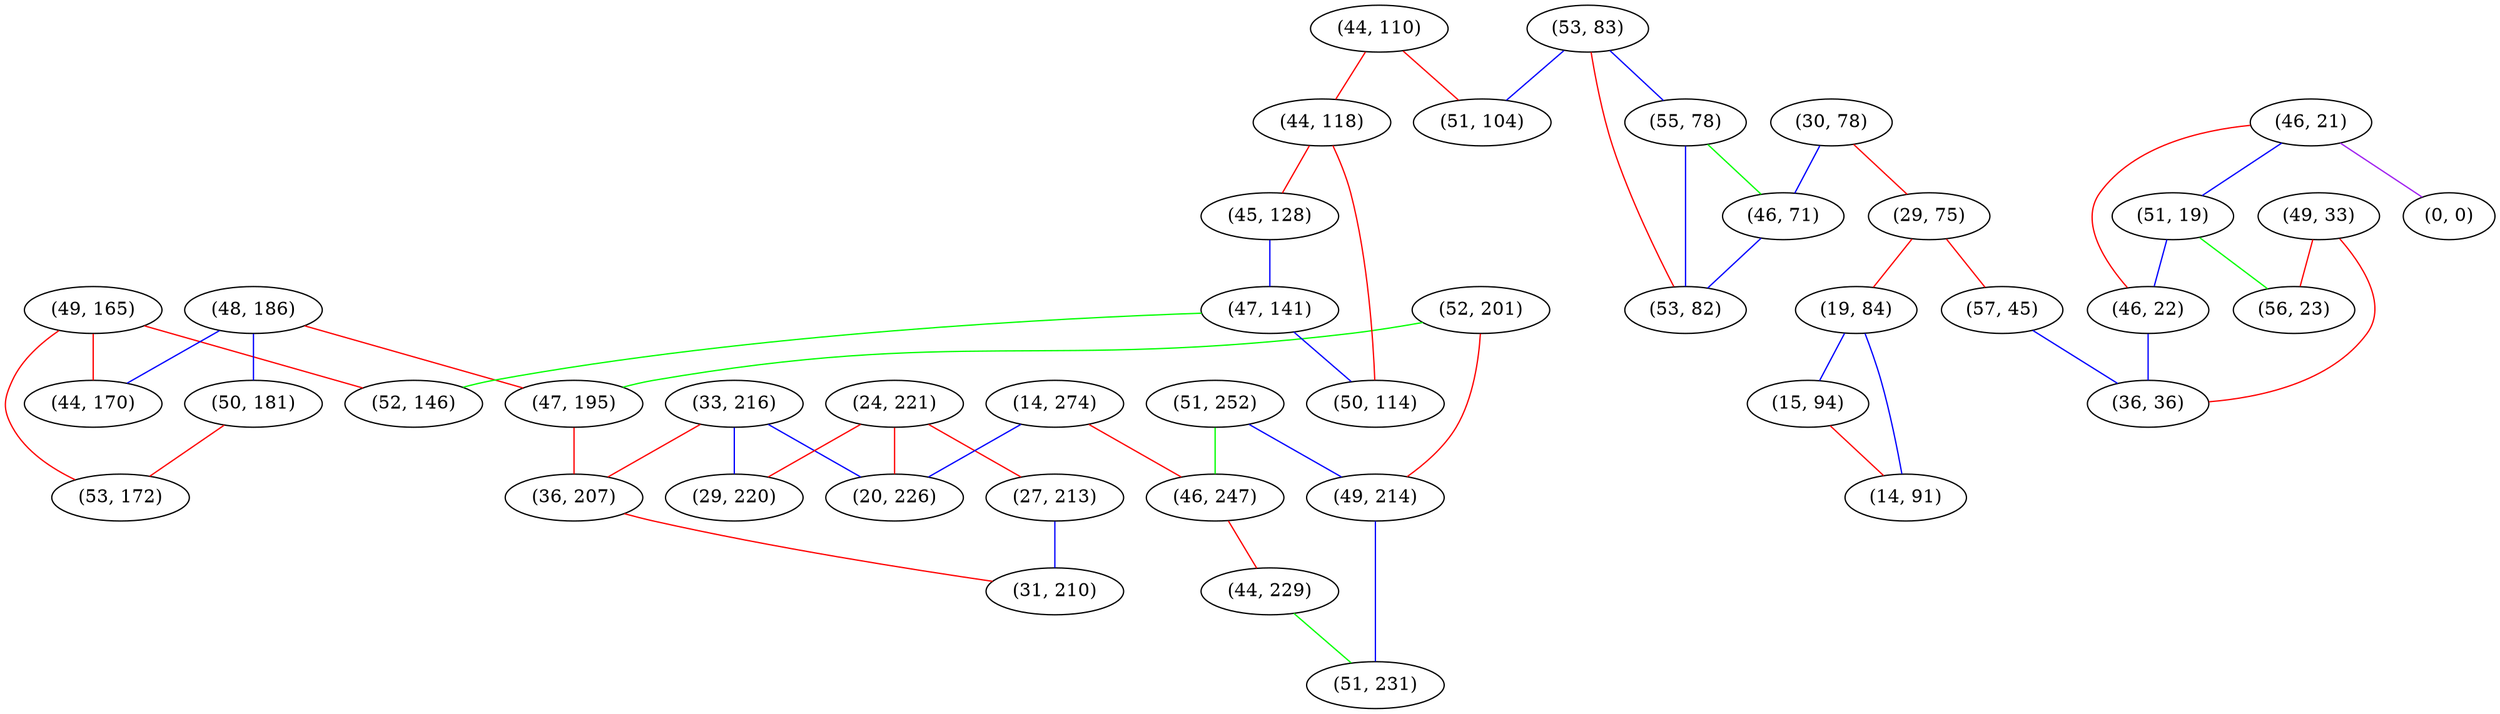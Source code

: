 graph "" {
"(49, 165)";
"(51, 252)";
"(44, 110)";
"(30, 78)";
"(49, 33)";
"(29, 75)";
"(52, 201)";
"(48, 186)";
"(46, 21)";
"(50, 181)";
"(19, 84)";
"(44, 118)";
"(45, 128)";
"(53, 83)";
"(33, 216)";
"(47, 141)";
"(24, 221)";
"(51, 19)";
"(47, 195)";
"(14, 274)";
"(57, 45)";
"(55, 78)";
"(49, 214)";
"(44, 170)";
"(53, 172)";
"(46, 247)";
"(46, 22)";
"(51, 104)";
"(29, 220)";
"(0, 0)";
"(27, 213)";
"(20, 226)";
"(36, 207)";
"(46, 71)";
"(44, 229)";
"(53, 82)";
"(56, 23)";
"(52, 146)";
"(31, 210)";
"(51, 231)";
"(15, 94)";
"(36, 36)";
"(14, 91)";
"(50, 114)";
"(49, 165)" -- "(44, 170)"  [color=red, key=0, weight=1];
"(49, 165)" -- "(53, 172)"  [color=red, key=0, weight=1];
"(49, 165)" -- "(52, 146)"  [color=red, key=0, weight=1];
"(51, 252)" -- "(49, 214)"  [color=blue, key=0, weight=3];
"(51, 252)" -- "(46, 247)"  [color=green, key=0, weight=2];
"(44, 110)" -- "(51, 104)"  [color=red, key=0, weight=1];
"(44, 110)" -- "(44, 118)"  [color=red, key=0, weight=1];
"(30, 78)" -- "(46, 71)"  [color=blue, key=0, weight=3];
"(30, 78)" -- "(29, 75)"  [color=red, key=0, weight=1];
"(49, 33)" -- "(36, 36)"  [color=red, key=0, weight=1];
"(49, 33)" -- "(56, 23)"  [color=red, key=0, weight=1];
"(29, 75)" -- "(57, 45)"  [color=red, key=0, weight=1];
"(29, 75)" -- "(19, 84)"  [color=red, key=0, weight=1];
"(52, 201)" -- "(47, 195)"  [color=green, key=0, weight=2];
"(52, 201)" -- "(49, 214)"  [color=red, key=0, weight=1];
"(48, 186)" -- "(47, 195)"  [color=red, key=0, weight=1];
"(48, 186)" -- "(50, 181)"  [color=blue, key=0, weight=3];
"(48, 186)" -- "(44, 170)"  [color=blue, key=0, weight=3];
"(46, 21)" -- "(0, 0)"  [color=purple, key=0, weight=4];
"(46, 21)" -- "(51, 19)"  [color=blue, key=0, weight=3];
"(46, 21)" -- "(46, 22)"  [color=red, key=0, weight=1];
"(50, 181)" -- "(53, 172)"  [color=red, key=0, weight=1];
"(19, 84)" -- "(14, 91)"  [color=blue, key=0, weight=3];
"(19, 84)" -- "(15, 94)"  [color=blue, key=0, weight=3];
"(44, 118)" -- "(45, 128)"  [color=red, key=0, weight=1];
"(44, 118)" -- "(50, 114)"  [color=red, key=0, weight=1];
"(45, 128)" -- "(47, 141)"  [color=blue, key=0, weight=3];
"(53, 83)" -- "(51, 104)"  [color=blue, key=0, weight=3];
"(53, 83)" -- "(55, 78)"  [color=blue, key=0, weight=3];
"(53, 83)" -- "(53, 82)"  [color=red, key=0, weight=1];
"(33, 216)" -- "(20, 226)"  [color=blue, key=0, weight=3];
"(33, 216)" -- "(36, 207)"  [color=red, key=0, weight=1];
"(33, 216)" -- "(29, 220)"  [color=blue, key=0, weight=3];
"(47, 141)" -- "(52, 146)"  [color=green, key=0, weight=2];
"(47, 141)" -- "(50, 114)"  [color=blue, key=0, weight=3];
"(24, 221)" -- "(20, 226)"  [color=red, key=0, weight=1];
"(24, 221)" -- "(29, 220)"  [color=red, key=0, weight=1];
"(24, 221)" -- "(27, 213)"  [color=red, key=0, weight=1];
"(51, 19)" -- "(56, 23)"  [color=green, key=0, weight=2];
"(51, 19)" -- "(46, 22)"  [color=blue, key=0, weight=3];
"(47, 195)" -- "(36, 207)"  [color=red, key=0, weight=1];
"(14, 274)" -- "(20, 226)"  [color=blue, key=0, weight=3];
"(14, 274)" -- "(46, 247)"  [color=red, key=0, weight=1];
"(57, 45)" -- "(36, 36)"  [color=blue, key=0, weight=3];
"(55, 78)" -- "(53, 82)"  [color=blue, key=0, weight=3];
"(55, 78)" -- "(46, 71)"  [color=green, key=0, weight=2];
"(49, 214)" -- "(51, 231)"  [color=blue, key=0, weight=3];
"(46, 247)" -- "(44, 229)"  [color=red, key=0, weight=1];
"(46, 22)" -- "(36, 36)"  [color=blue, key=0, weight=3];
"(27, 213)" -- "(31, 210)"  [color=blue, key=0, weight=3];
"(36, 207)" -- "(31, 210)"  [color=red, key=0, weight=1];
"(46, 71)" -- "(53, 82)"  [color=blue, key=0, weight=3];
"(44, 229)" -- "(51, 231)"  [color=green, key=0, weight=2];
"(15, 94)" -- "(14, 91)"  [color=red, key=0, weight=1];
}
